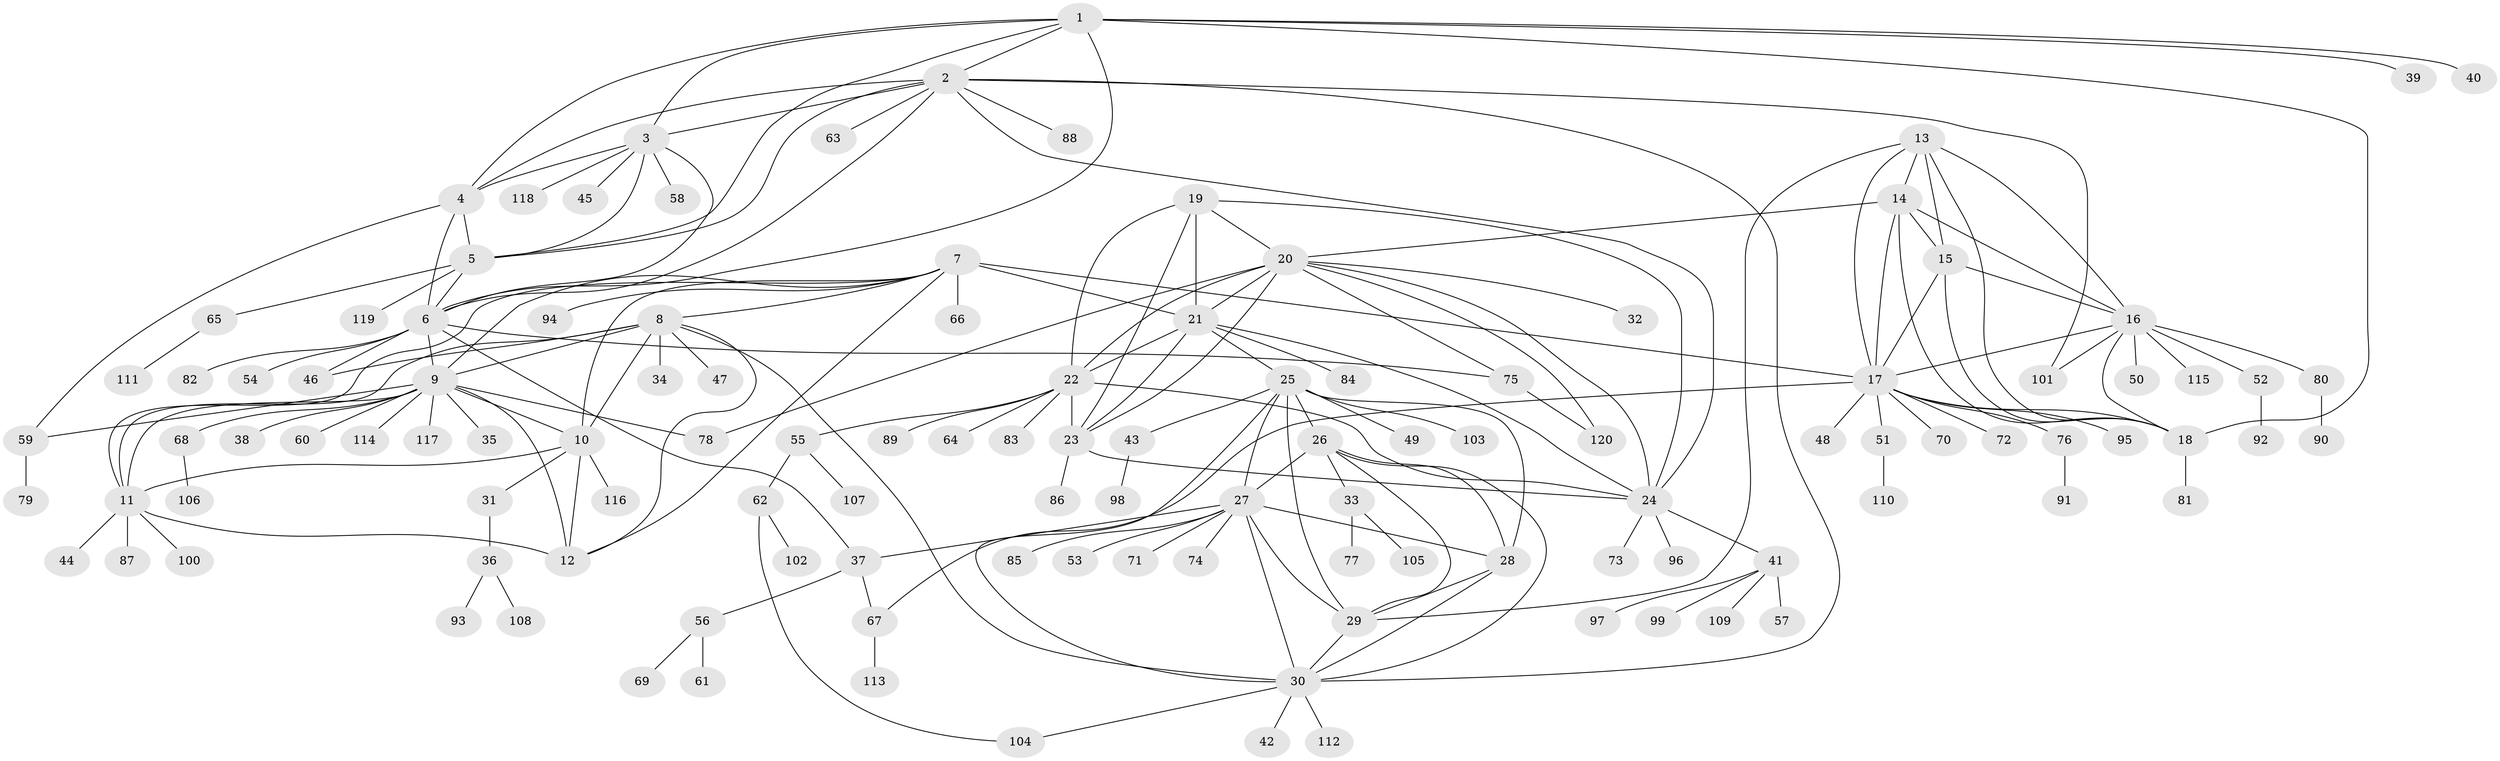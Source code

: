 // Generated by graph-tools (version 1.1) at 2025/54/03/09/25 04:54:27]
// undirected, 120 vertices, 184 edges
graph export_dot {
graph [start="1"]
  node [color=gray90,style=filled];
  1;
  2;
  3;
  4;
  5;
  6;
  7;
  8;
  9;
  10;
  11;
  12;
  13;
  14;
  15;
  16;
  17;
  18;
  19;
  20;
  21;
  22;
  23;
  24;
  25;
  26;
  27;
  28;
  29;
  30;
  31;
  32;
  33;
  34;
  35;
  36;
  37;
  38;
  39;
  40;
  41;
  42;
  43;
  44;
  45;
  46;
  47;
  48;
  49;
  50;
  51;
  52;
  53;
  54;
  55;
  56;
  57;
  58;
  59;
  60;
  61;
  62;
  63;
  64;
  65;
  66;
  67;
  68;
  69;
  70;
  71;
  72;
  73;
  74;
  75;
  76;
  77;
  78;
  79;
  80;
  81;
  82;
  83;
  84;
  85;
  86;
  87;
  88;
  89;
  90;
  91;
  92;
  93;
  94;
  95;
  96;
  97;
  98;
  99;
  100;
  101;
  102;
  103;
  104;
  105;
  106;
  107;
  108;
  109;
  110;
  111;
  112;
  113;
  114;
  115;
  116;
  117;
  118;
  119;
  120;
  1 -- 2;
  1 -- 3;
  1 -- 4;
  1 -- 5;
  1 -- 6;
  1 -- 18;
  1 -- 39;
  1 -- 40;
  2 -- 3;
  2 -- 4;
  2 -- 5;
  2 -- 6;
  2 -- 24;
  2 -- 30;
  2 -- 63;
  2 -- 88;
  2 -- 101;
  3 -- 4;
  3 -- 5;
  3 -- 6;
  3 -- 45;
  3 -- 58;
  3 -- 118;
  4 -- 5;
  4 -- 6;
  4 -- 59;
  5 -- 6;
  5 -- 65;
  5 -- 119;
  6 -- 9;
  6 -- 37;
  6 -- 46;
  6 -- 54;
  6 -- 75;
  6 -- 82;
  7 -- 8;
  7 -- 9;
  7 -- 10;
  7 -- 11;
  7 -- 12;
  7 -- 17;
  7 -- 21;
  7 -- 66;
  7 -- 94;
  8 -- 9;
  8 -- 10;
  8 -- 11;
  8 -- 12;
  8 -- 30;
  8 -- 34;
  8 -- 46;
  8 -- 47;
  9 -- 10;
  9 -- 11;
  9 -- 12;
  9 -- 35;
  9 -- 38;
  9 -- 59;
  9 -- 60;
  9 -- 68;
  9 -- 78;
  9 -- 114;
  9 -- 117;
  10 -- 11;
  10 -- 12;
  10 -- 31;
  10 -- 116;
  11 -- 12;
  11 -- 44;
  11 -- 87;
  11 -- 100;
  13 -- 14;
  13 -- 15;
  13 -- 16;
  13 -- 17;
  13 -- 18;
  13 -- 29;
  14 -- 15;
  14 -- 16;
  14 -- 17;
  14 -- 18;
  14 -- 20;
  15 -- 16;
  15 -- 17;
  15 -- 18;
  16 -- 17;
  16 -- 18;
  16 -- 50;
  16 -- 52;
  16 -- 80;
  16 -- 101;
  16 -- 115;
  17 -- 18;
  17 -- 48;
  17 -- 51;
  17 -- 67;
  17 -- 70;
  17 -- 72;
  17 -- 76;
  17 -- 95;
  18 -- 81;
  19 -- 20;
  19 -- 21;
  19 -- 22;
  19 -- 23;
  19 -- 24;
  20 -- 21;
  20 -- 22;
  20 -- 23;
  20 -- 24;
  20 -- 32;
  20 -- 75;
  20 -- 78;
  20 -- 120;
  21 -- 22;
  21 -- 23;
  21 -- 24;
  21 -- 25;
  21 -- 84;
  22 -- 23;
  22 -- 24;
  22 -- 55;
  22 -- 64;
  22 -- 83;
  22 -- 89;
  23 -- 24;
  23 -- 86;
  24 -- 41;
  24 -- 73;
  24 -- 96;
  25 -- 26;
  25 -- 27;
  25 -- 28;
  25 -- 29;
  25 -- 30;
  25 -- 43;
  25 -- 49;
  25 -- 103;
  26 -- 27;
  26 -- 28;
  26 -- 29;
  26 -- 30;
  26 -- 33;
  27 -- 28;
  27 -- 29;
  27 -- 30;
  27 -- 37;
  27 -- 53;
  27 -- 71;
  27 -- 74;
  27 -- 85;
  28 -- 29;
  28 -- 30;
  29 -- 30;
  30 -- 42;
  30 -- 104;
  30 -- 112;
  31 -- 36;
  33 -- 77;
  33 -- 105;
  36 -- 93;
  36 -- 108;
  37 -- 56;
  37 -- 67;
  41 -- 57;
  41 -- 97;
  41 -- 99;
  41 -- 109;
  43 -- 98;
  51 -- 110;
  52 -- 92;
  55 -- 62;
  55 -- 107;
  56 -- 61;
  56 -- 69;
  59 -- 79;
  62 -- 102;
  62 -- 104;
  65 -- 111;
  67 -- 113;
  68 -- 106;
  75 -- 120;
  76 -- 91;
  80 -- 90;
}
